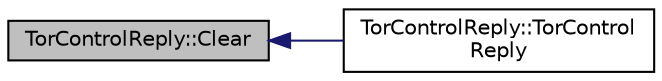 digraph "TorControlReply::Clear"
{
  edge [fontname="Helvetica",fontsize="10",labelfontname="Helvetica",labelfontsize="10"];
  node [fontname="Helvetica",fontsize="10",shape=record];
  rankdir="LR";
  Node4 [label="TorControlReply::Clear",height=0.2,width=0.4,color="black", fillcolor="grey75", style="filled", fontcolor="black"];
  Node4 -> Node5 [dir="back",color="midnightblue",fontsize="10",style="solid",fontname="Helvetica"];
  Node5 [label="TorControlReply::TorControl\lReply",height=0.2,width=0.4,color="black", fillcolor="white", style="filled",URL="$d7/dea/class_tor_control_reply.html#ab5c628e8a4d39785df76d845169daf92"];
}
